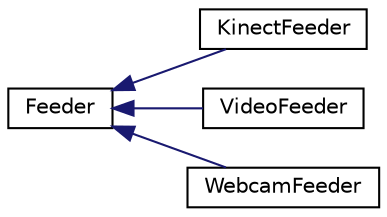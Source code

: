 digraph "Graphical Class Hierarchy"
{
 // LATEX_PDF_SIZE
  edge [fontname="Helvetica",fontsize="10",labelfontname="Helvetica",labelfontsize="10"];
  node [fontname="Helvetica",fontsize="10",shape=record];
  rankdir="LR";
  Node0 [label="Feeder",height=0.2,width=0.4,color="black", fillcolor="white", style="filled",URL="$class_feeder.html",tooltip="Clase abstracta para proveer obtener nuevos mats."];
  Node0 -> Node1 [dir="back",color="midnightblue",fontsize="10",style="solid",fontname="Helvetica"];
  Node1 [label="KinectFeeder",height=0.2,width=0.4,color="black", fillcolor="white", style="filled",URL="$class_kinect_feeder.html",tooltip="Sobrecarga de la clase Feeder para proveer objetos Mat desde una kinect."];
  Node0 -> Node2 [dir="back",color="midnightblue",fontsize="10",style="solid",fontname="Helvetica"];
  Node2 [label="VideoFeeder",height=0.2,width=0.4,color="black", fillcolor="white", style="filled",URL="$class_video_feeder.html",tooltip="Sobrecarga de la clase Feeder para abrir un archivo de video."];
  Node0 -> Node3 [dir="back",color="midnightblue",fontsize="10",style="solid",fontname="Helvetica"];
  Node3 [label="WebcamFeeder",height=0.2,width=0.4,color="black", fillcolor="white", style="filled",URL="$class_webcam_feeder.html",tooltip="Sobrecarga de la clase Feeder para abrir una webcam."];
}
